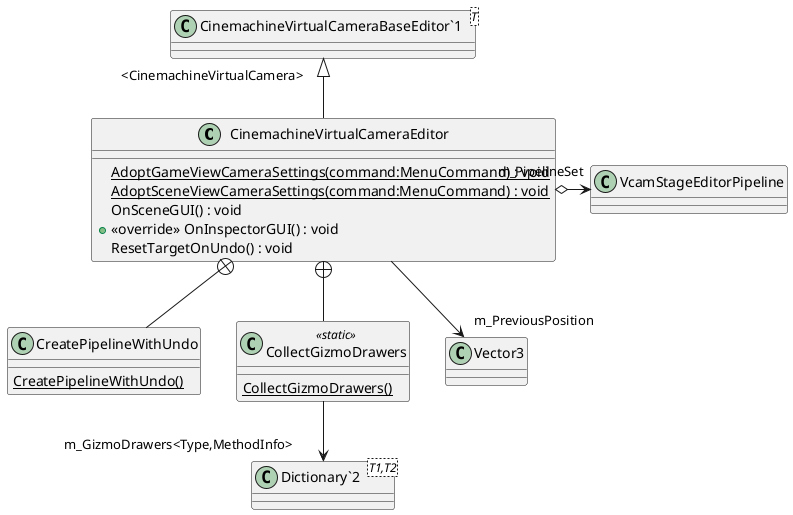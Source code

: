 @startuml
class CinemachineVirtualCameraEditor {
    {static} AdoptGameViewCameraSettings(command:MenuCommand) : void
    {static} AdoptSceneViewCameraSettings(command:MenuCommand) : void
    OnSceneGUI() : void
    + <<override>> OnInspectorGUI() : void
    ResetTargetOnUndo() : void
}
class "CinemachineVirtualCameraBaseEditor`1"<T> {
}
class CreatePipelineWithUndo {
    {static} CreatePipelineWithUndo()
}
class CollectGizmoDrawers <<static>> {
    {static} CollectGizmoDrawers()
}
class "Dictionary`2"<T1,T2> {
}
"CinemachineVirtualCameraBaseEditor`1" "<CinemachineVirtualCamera>" <|-- CinemachineVirtualCameraEditor
CinemachineVirtualCameraEditor o-> "m_PipelineSet" VcamStageEditorPipeline
CinemachineVirtualCameraEditor --> "m_PreviousPosition" Vector3
CinemachineVirtualCameraEditor +-- CreatePipelineWithUndo
CinemachineVirtualCameraEditor +-- CollectGizmoDrawers
CollectGizmoDrawers --> "m_GizmoDrawers<Type,MethodInfo>" "Dictionary`2"
@enduml
